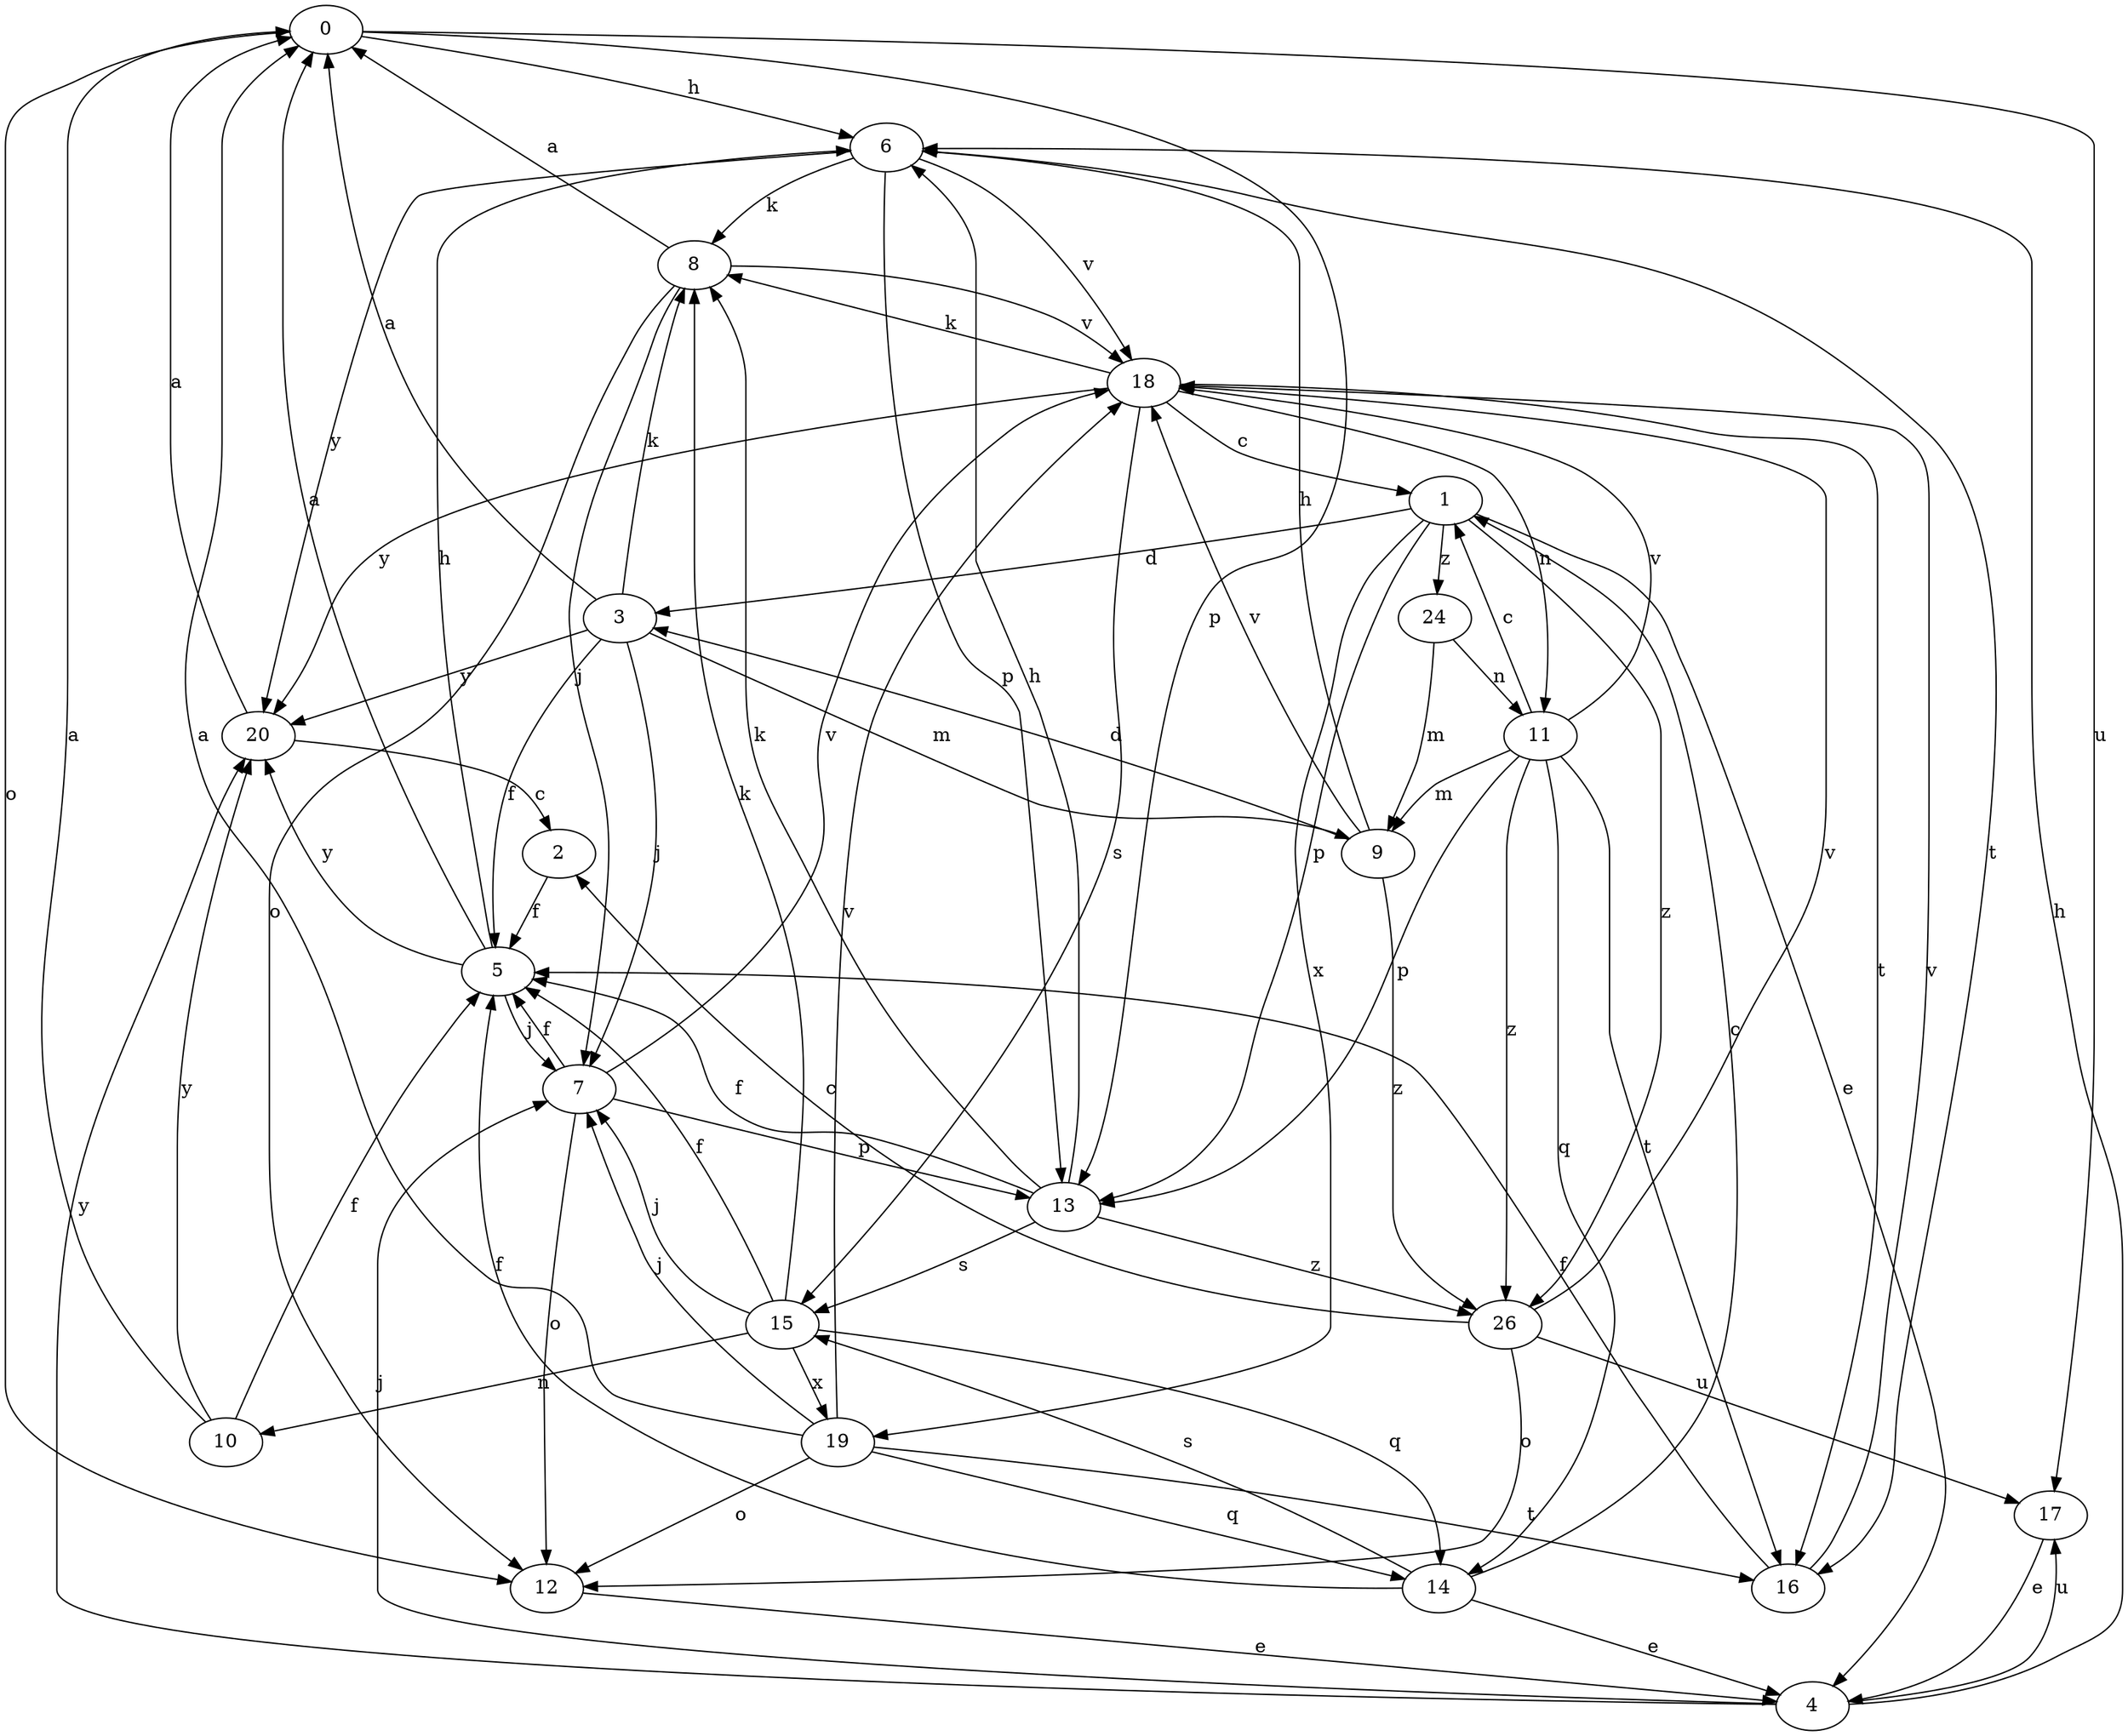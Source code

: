 strict digraph  {
0;
1;
2;
3;
4;
5;
6;
7;
8;
9;
10;
11;
12;
13;
14;
15;
16;
17;
18;
19;
20;
24;
26;
0 -> 6  [label=h];
0 -> 12  [label=o];
0 -> 13  [label=p];
0 -> 17  [label=u];
1 -> 3  [label=d];
1 -> 4  [label=e];
1 -> 13  [label=p];
1 -> 19  [label=x];
1 -> 24  [label=z];
1 -> 26  [label=z];
2 -> 5  [label=f];
3 -> 0  [label=a];
3 -> 5  [label=f];
3 -> 7  [label=j];
3 -> 8  [label=k];
3 -> 9  [label=m];
3 -> 20  [label=y];
4 -> 6  [label=h];
4 -> 7  [label=j];
4 -> 17  [label=u];
4 -> 20  [label=y];
5 -> 0  [label=a];
5 -> 6  [label=h];
5 -> 7  [label=j];
5 -> 20  [label=y];
6 -> 8  [label=k];
6 -> 13  [label=p];
6 -> 16  [label=t];
6 -> 18  [label=v];
6 -> 20  [label=y];
7 -> 5  [label=f];
7 -> 12  [label=o];
7 -> 13  [label=p];
7 -> 18  [label=v];
8 -> 0  [label=a];
8 -> 7  [label=j];
8 -> 12  [label=o];
8 -> 18  [label=v];
9 -> 3  [label=d];
9 -> 6  [label=h];
9 -> 18  [label=v];
9 -> 26  [label=z];
10 -> 0  [label=a];
10 -> 5  [label=f];
10 -> 20  [label=y];
11 -> 1  [label=c];
11 -> 9  [label=m];
11 -> 13  [label=p];
11 -> 14  [label=q];
11 -> 16  [label=t];
11 -> 18  [label=v];
11 -> 26  [label=z];
12 -> 4  [label=e];
13 -> 5  [label=f];
13 -> 6  [label=h];
13 -> 8  [label=k];
13 -> 15  [label=s];
13 -> 26  [label=z];
14 -> 1  [label=c];
14 -> 4  [label=e];
14 -> 5  [label=f];
14 -> 15  [label=s];
15 -> 5  [label=f];
15 -> 7  [label=j];
15 -> 8  [label=k];
15 -> 10  [label=n];
15 -> 14  [label=q];
15 -> 19  [label=x];
16 -> 5  [label=f];
16 -> 18  [label=v];
17 -> 4  [label=e];
18 -> 1  [label=c];
18 -> 8  [label=k];
18 -> 11  [label=n];
18 -> 15  [label=s];
18 -> 16  [label=t];
18 -> 20  [label=y];
19 -> 0  [label=a];
19 -> 7  [label=j];
19 -> 12  [label=o];
19 -> 14  [label=q];
19 -> 16  [label=t];
19 -> 18  [label=v];
20 -> 0  [label=a];
20 -> 2  [label=c];
24 -> 9  [label=m];
24 -> 11  [label=n];
26 -> 2  [label=c];
26 -> 12  [label=o];
26 -> 17  [label=u];
26 -> 18  [label=v];
}
